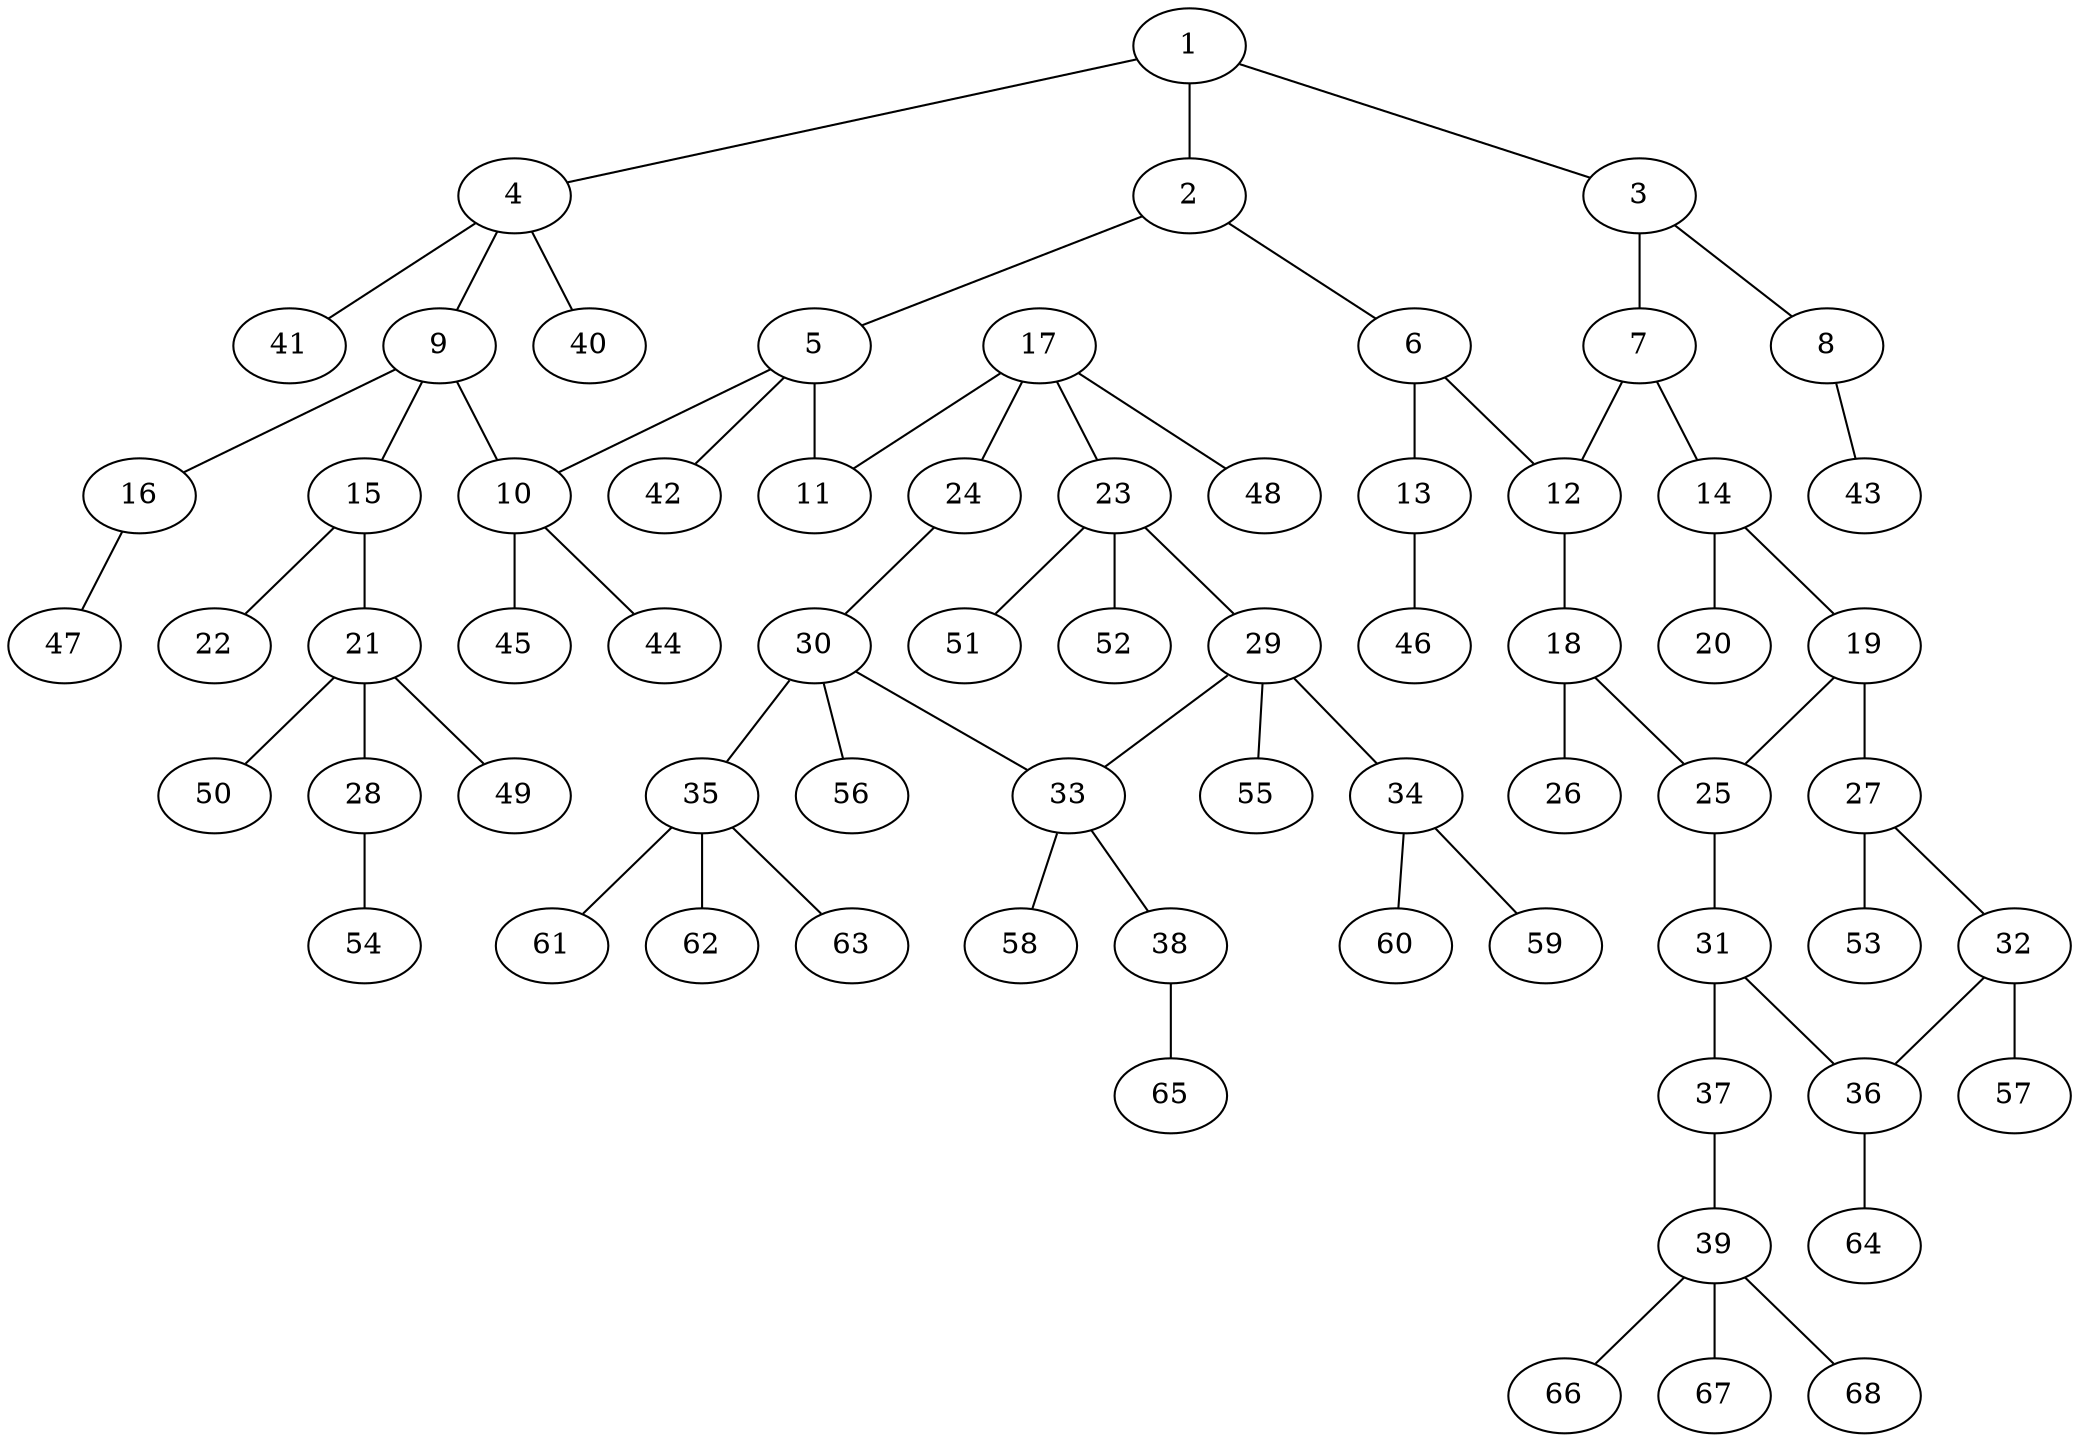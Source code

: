 graph molecule_1041 {
	1	 [chem=C];
	2	 [chem=C];
	1 -- 2	 [valence=2];
	3	 [chem=C];
	1 -- 3	 [valence=1];
	4	 [chem=C];
	1 -- 4	 [valence=1];
	5	 [chem=C];
	2 -- 5	 [valence=1];
	6	 [chem=C];
	2 -- 6	 [valence=1];
	7	 [chem=C];
	3 -- 7	 [valence=2];
	8	 [chem=O];
	3 -- 8	 [valence=1];
	9	 [chem=C];
	4 -- 9	 [valence=1];
	40	 [chem=H];
	4 -- 40	 [valence=1];
	41	 [chem=H];
	4 -- 41	 [valence=1];
	10	 [chem=C];
	5 -- 10	 [valence=1];
	11	 [chem=O];
	5 -- 11	 [valence=1];
	42	 [chem=H];
	5 -- 42	 [valence=1];
	12	 [chem=C];
	6 -- 12	 [valence=2];
	13	 [chem=O];
	6 -- 13	 [valence=1];
	7 -- 12	 [valence=1];
	14	 [chem=C];
	7 -- 14	 [valence=1];
	43	 [chem=H];
	8 -- 43	 [valence=1];
	9 -- 10	 [valence=1];
	15	 [chem=C];
	9 -- 15	 [valence=1];
	16	 [chem=O];
	9 -- 16	 [valence=1];
	44	 [chem=H];
	10 -- 44	 [valence=1];
	45	 [chem=H];
	10 -- 45	 [valence=1];
	18	 [chem=C];
	12 -- 18	 [valence=1];
	46	 [chem=H];
	13 -- 46	 [valence=1];
	19	 [chem=C];
	14 -- 19	 [valence=1];
	20	 [chem=O];
	14 -- 20	 [valence=2];
	21	 [chem=C];
	15 -- 21	 [valence=1];
	22	 [chem=O];
	15 -- 22	 [valence=2];
	47	 [chem=H];
	16 -- 47	 [valence=1];
	17	 [chem=C];
	17 -- 11	 [valence=1];
	23	 [chem=C];
	17 -- 23	 [valence=1];
	24	 [chem=O];
	17 -- 24	 [valence=1];
	48	 [chem=H];
	17 -- 48	 [valence=1];
	25	 [chem=C];
	18 -- 25	 [valence=1];
	26	 [chem=O];
	18 -- 26	 [valence=2];
	19 -- 25	 [valence=1];
	27	 [chem=C];
	19 -- 27	 [valence=2];
	28	 [chem=O];
	21 -- 28	 [valence=1];
	49	 [chem=H];
	21 -- 49	 [valence=1];
	50	 [chem=H];
	21 -- 50	 [valence=1];
	29	 [chem=C];
	23 -- 29	 [valence=1];
	51	 [chem=H];
	23 -- 51	 [valence=1];
	52	 [chem=H];
	23 -- 52	 [valence=1];
	30	 [chem=C];
	24 -- 30	 [valence=1];
	31	 [chem=C];
	25 -- 31	 [valence=2];
	32	 [chem=C];
	27 -- 32	 [valence=1];
	53	 [chem=H];
	27 -- 53	 [valence=1];
	54	 [chem=H];
	28 -- 54	 [valence=1];
	33	 [chem=C];
	29 -- 33	 [valence=1];
	34	 [chem=N];
	29 -- 34	 [valence=1];
	55	 [chem=H];
	29 -- 55	 [valence=1];
	30 -- 33	 [valence=1];
	35	 [chem=C];
	30 -- 35	 [valence=1];
	56	 [chem=H];
	30 -- 56	 [valence=1];
	36	 [chem=C];
	31 -- 36	 [valence=1];
	37	 [chem=O];
	31 -- 37	 [valence=1];
	32 -- 36	 [valence=2];
	57	 [chem=H];
	32 -- 57	 [valence=1];
	38	 [chem=O];
	33 -- 38	 [valence=1];
	58	 [chem=H];
	33 -- 58	 [valence=1];
	59	 [chem=H];
	34 -- 59	 [valence=1];
	60	 [chem=H];
	34 -- 60	 [valence=1];
	61	 [chem=H];
	35 -- 61	 [valence=1];
	62	 [chem=H];
	35 -- 62	 [valence=1];
	63	 [chem=H];
	35 -- 63	 [valence=1];
	64	 [chem=H];
	36 -- 64	 [valence=1];
	39	 [chem=C];
	37 -- 39	 [valence=1];
	65	 [chem=H];
	38 -- 65	 [valence=1];
	66	 [chem=H];
	39 -- 66	 [valence=1];
	67	 [chem=H];
	39 -- 67	 [valence=1];
	68	 [chem=H];
	39 -- 68	 [valence=1];
}
